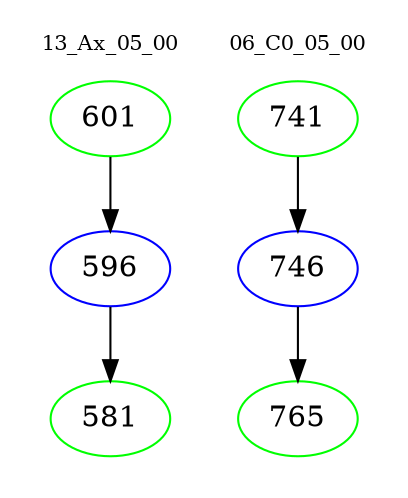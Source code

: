 digraph{
subgraph cluster_0 {
color = white
label = "13_Ax_05_00";
fontsize=10;
T0_601 [label="601", color="green"]
T0_601 -> T0_596 [color="black"]
T0_596 [label="596", color="blue"]
T0_596 -> T0_581 [color="black"]
T0_581 [label="581", color="green"]
}
subgraph cluster_1 {
color = white
label = "06_C0_05_00";
fontsize=10;
T1_741 [label="741", color="green"]
T1_741 -> T1_746 [color="black"]
T1_746 [label="746", color="blue"]
T1_746 -> T1_765 [color="black"]
T1_765 [label="765", color="green"]
}
}
